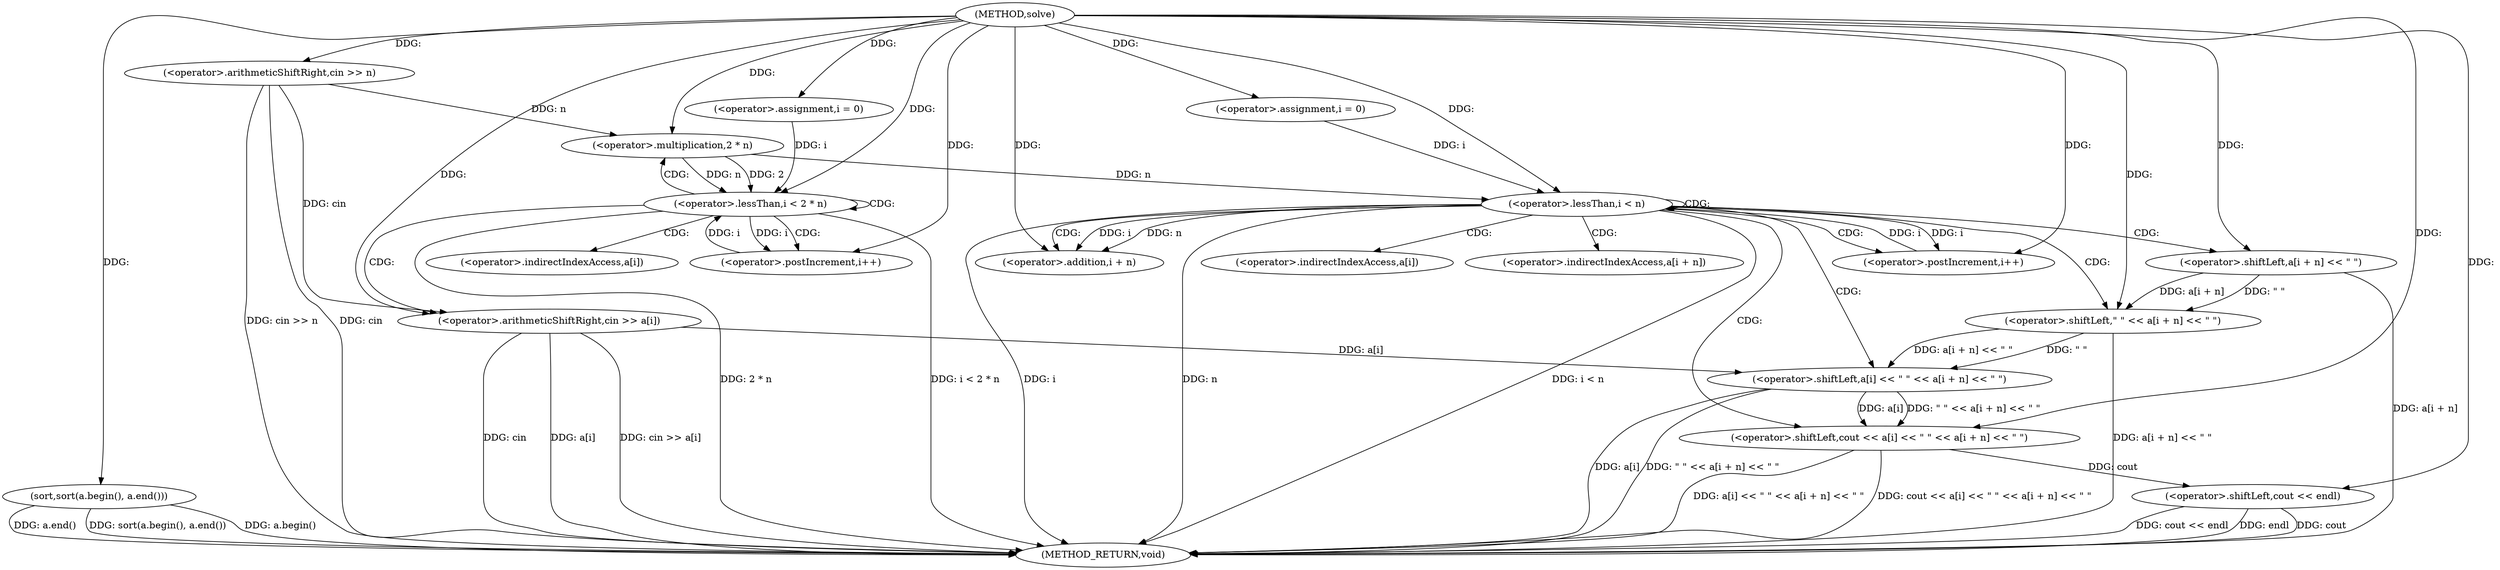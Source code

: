 digraph "solve" {  
"1000103" [label = "(METHOD,solve)" ]
"1000158" [label = "(METHOD_RETURN,void)" ]
"1000106" [label = "(<operator>.arithmeticShiftRight,cin >> n)" ]
"1000127" [label = "(sort,sort(a.begin(), a.end()))" ]
"1000155" [label = "(<operator>.shiftLeft,cout << endl)" ]
"1000112" [label = "(<operator>.assignment,i = 0)" ]
"1000115" [label = "(<operator>.lessThan,i < 2 * n)" ]
"1000120" [label = "(<operator>.postIncrement,i++)" ]
"1000122" [label = "(<operator>.arithmeticShiftRight,cin >> a[i])" ]
"1000132" [label = "(<operator>.assignment,i = 0)" ]
"1000135" [label = "(<operator>.lessThan,i < n)" ]
"1000138" [label = "(<operator>.postIncrement,i++)" ]
"1000140" [label = "(<operator>.shiftLeft,cout << a[i] << \" \" << a[i + n] << \" \")" ]
"1000117" [label = "(<operator>.multiplication,2 * n)" ]
"1000142" [label = "(<operator>.shiftLeft,a[i] << \" \" << a[i + n] << \" \")" ]
"1000146" [label = "(<operator>.shiftLeft,\" \" << a[i + n] << \" \")" ]
"1000148" [label = "(<operator>.shiftLeft,a[i + n] << \" \")" ]
"1000151" [label = "(<operator>.addition,i + n)" ]
"1000124" [label = "(<operator>.indirectIndexAccess,a[i])" ]
"1000143" [label = "(<operator>.indirectIndexAccess,a[i])" ]
"1000149" [label = "(<operator>.indirectIndexAccess,a[i + n])" ]
  "1000106" -> "1000158"  [ label = "DDG: cin"] 
  "1000106" -> "1000158"  [ label = "DDG: cin >> n"] 
  "1000115" -> "1000158"  [ label = "DDG: 2 * n"] 
  "1000115" -> "1000158"  [ label = "DDG: i < 2 * n"] 
  "1000127" -> "1000158"  [ label = "DDG: a.begin()"] 
  "1000127" -> "1000158"  [ label = "DDG: a.end()"] 
  "1000127" -> "1000158"  [ label = "DDG: sort(a.begin(), a.end())"] 
  "1000135" -> "1000158"  [ label = "DDG: i"] 
  "1000135" -> "1000158"  [ label = "DDG: n"] 
  "1000135" -> "1000158"  [ label = "DDG: i < n"] 
  "1000155" -> "1000158"  [ label = "DDG: cout"] 
  "1000155" -> "1000158"  [ label = "DDG: cout << endl"] 
  "1000142" -> "1000158"  [ label = "DDG: a[i]"] 
  "1000148" -> "1000158"  [ label = "DDG: a[i + n]"] 
  "1000146" -> "1000158"  [ label = "DDG: a[i + n] << \" \""] 
  "1000142" -> "1000158"  [ label = "DDG: \" \" << a[i + n] << \" \""] 
  "1000140" -> "1000158"  [ label = "DDG: a[i] << \" \" << a[i + n] << \" \""] 
  "1000140" -> "1000158"  [ label = "DDG: cout << a[i] << \" \" << a[i + n] << \" \""] 
  "1000122" -> "1000158"  [ label = "DDG: cin"] 
  "1000122" -> "1000158"  [ label = "DDG: a[i]"] 
  "1000122" -> "1000158"  [ label = "DDG: cin >> a[i]"] 
  "1000155" -> "1000158"  [ label = "DDG: endl"] 
  "1000103" -> "1000106"  [ label = "DDG: "] 
  "1000103" -> "1000112"  [ label = "DDG: "] 
  "1000103" -> "1000127"  [ label = "DDG: "] 
  "1000103" -> "1000132"  [ label = "DDG: "] 
  "1000140" -> "1000155"  [ label = "DDG: cout"] 
  "1000103" -> "1000155"  [ label = "DDG: "] 
  "1000112" -> "1000115"  [ label = "DDG: i"] 
  "1000120" -> "1000115"  [ label = "DDG: i"] 
  "1000103" -> "1000115"  [ label = "DDG: "] 
  "1000117" -> "1000115"  [ label = "DDG: 2"] 
  "1000117" -> "1000115"  [ label = "DDG: n"] 
  "1000115" -> "1000120"  [ label = "DDG: i"] 
  "1000103" -> "1000120"  [ label = "DDG: "] 
  "1000106" -> "1000122"  [ label = "DDG: cin"] 
  "1000103" -> "1000122"  [ label = "DDG: "] 
  "1000132" -> "1000135"  [ label = "DDG: i"] 
  "1000138" -> "1000135"  [ label = "DDG: i"] 
  "1000103" -> "1000135"  [ label = "DDG: "] 
  "1000117" -> "1000135"  [ label = "DDG: n"] 
  "1000103" -> "1000138"  [ label = "DDG: "] 
  "1000135" -> "1000138"  [ label = "DDG: i"] 
  "1000103" -> "1000140"  [ label = "DDG: "] 
  "1000142" -> "1000140"  [ label = "DDG: \" \" << a[i + n] << \" \""] 
  "1000142" -> "1000140"  [ label = "DDG: a[i]"] 
  "1000103" -> "1000117"  [ label = "DDG: "] 
  "1000106" -> "1000117"  [ label = "DDG: n"] 
  "1000122" -> "1000142"  [ label = "DDG: a[i]"] 
  "1000146" -> "1000142"  [ label = "DDG: a[i + n] << \" \""] 
  "1000146" -> "1000142"  [ label = "DDG: \" \""] 
  "1000103" -> "1000146"  [ label = "DDG: "] 
  "1000148" -> "1000146"  [ label = "DDG: \" \""] 
  "1000148" -> "1000146"  [ label = "DDG: a[i + n]"] 
  "1000103" -> "1000148"  [ label = "DDG: "] 
  "1000135" -> "1000151"  [ label = "DDG: i"] 
  "1000103" -> "1000151"  [ label = "DDG: "] 
  "1000135" -> "1000151"  [ label = "DDG: n"] 
  "1000115" -> "1000120"  [ label = "CDG: "] 
  "1000115" -> "1000117"  [ label = "CDG: "] 
  "1000115" -> "1000124"  [ label = "CDG: "] 
  "1000115" -> "1000115"  [ label = "CDG: "] 
  "1000115" -> "1000122"  [ label = "CDG: "] 
  "1000135" -> "1000143"  [ label = "CDG: "] 
  "1000135" -> "1000142"  [ label = "CDG: "] 
  "1000135" -> "1000151"  [ label = "CDG: "] 
  "1000135" -> "1000135"  [ label = "CDG: "] 
  "1000135" -> "1000148"  [ label = "CDG: "] 
  "1000135" -> "1000146"  [ label = "CDG: "] 
  "1000135" -> "1000149"  [ label = "CDG: "] 
  "1000135" -> "1000140"  [ label = "CDG: "] 
  "1000135" -> "1000138"  [ label = "CDG: "] 
}

